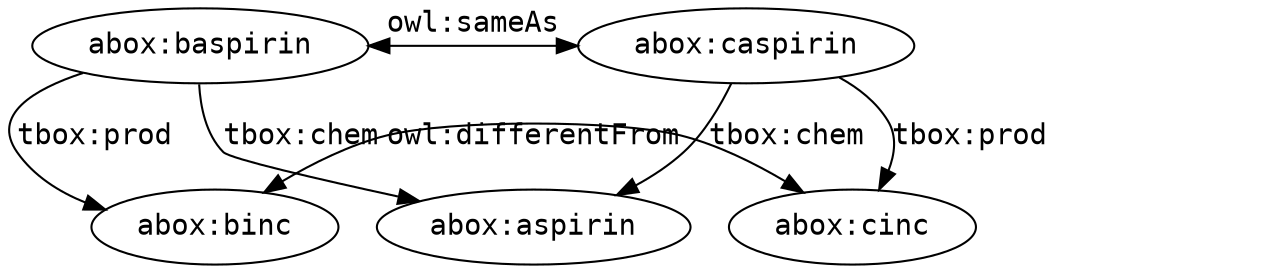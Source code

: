 digraph graph1 {
  b     [label=<<FONT FACE="Courier">abox:baspirin</FONT>>];
  c     [label=<<FONT FACE="Courier">abox:caspirin</FONT>>];
  binc  [label=<<FONT FACE="Courier">abox:binc</FONT>>];
  cinc  [label=<<FONT FACE="Courier">abox:cinc</FONT>>];
#  class [label=<<FONT FACE="Courier">tbox:Medicine</FONT>>];
  asp   [label=<<FONT FACE="Courier">abox:aspirin</FONT>>];

  {rank=same; r1 binc cinc}
  {rank=same; r2 b c}
  {rank=same; r3 asp}

  r1 [label="",shape="none"];
  r2 [label="",shape="none"];
  r3 [label="",shape="none"];

#  b -> class [label=<<FONT FACE="Courier">rdf:type</FONT>>];
  b -> asp   [label=<<FONT FACE="Courier">tbox:chem</FONT>>];
  b -> binc  [label=<<FONT FACE="Courier">tbox:prod</FONT>>];

#  c -> class [label=<<FONT FACE="Courier">rdf:type</FONT>>];
  c -> asp   [label=<<FONT FACE="Courier">tbox:chem</FONT>>];
  c -> cinc  [label=<<FONT FACE="Courier">tbox:prod</FONT>>];

  b -> c     [dir="both",label=<<FONT FACE="Courier">owl:sameAs</FONT>>];

  binc -> cinc [dir="both",label=<<FONT FACE="Courier">owl:differentFrom</FONT>>];
}
